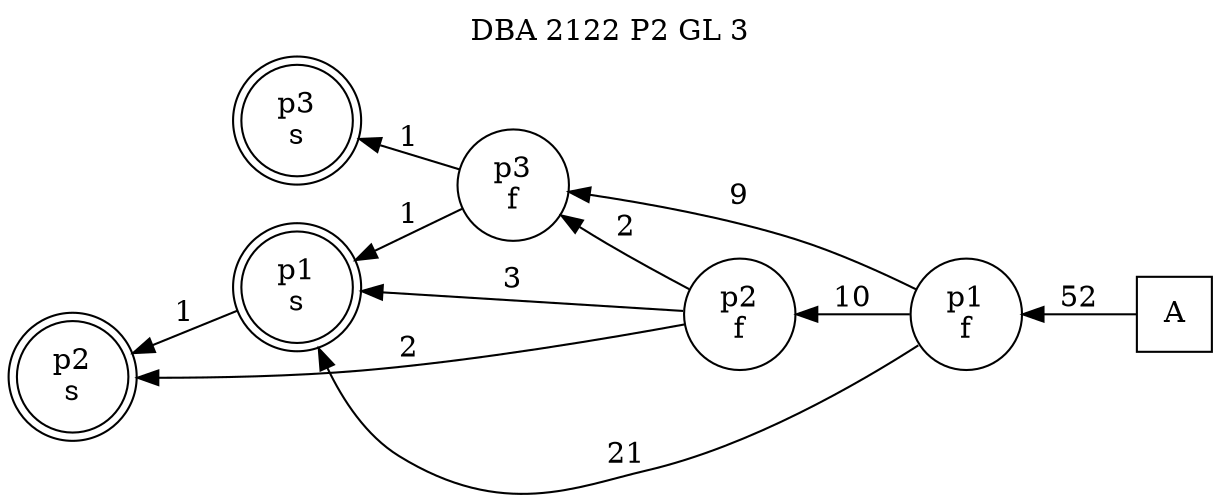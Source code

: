 digraph DBA_2122_P2_GL_3_GOOD {
labelloc="tl"
label= " DBA 2122 P2 GL 3 "
rankdir="RL";
graph [ size=" 10 , 10 !"]

"A" [shape="square" label="A"]
"p1_f" [shape="circle" label="p1
f"]
"p1_s" [shape="doublecircle" label="p1
s"]
"p2_f" [shape="circle" label="p2
f"]
"p2_s" [shape="doublecircle" label="p2
s"]
"p3_f" [shape="circle" label="p3
f"]
"p3_s" [shape="doublecircle" label="p3
s"]
"A" -> "p1_f" [ label=52]
"p1_f" -> "p1_s" [ label=21]
"p1_f" -> "p2_f" [ label=10]
"p1_f" -> "p3_f" [ label=9]
"p1_s" -> "p2_s" [ label=1]
"p2_f" -> "p1_s" [ label=3]
"p2_f" -> "p2_s" [ label=2]
"p2_f" -> "p3_f" [ label=2]
"p3_f" -> "p1_s" [ label=1]
"p3_f" -> "p3_s" [ label=1]
}
